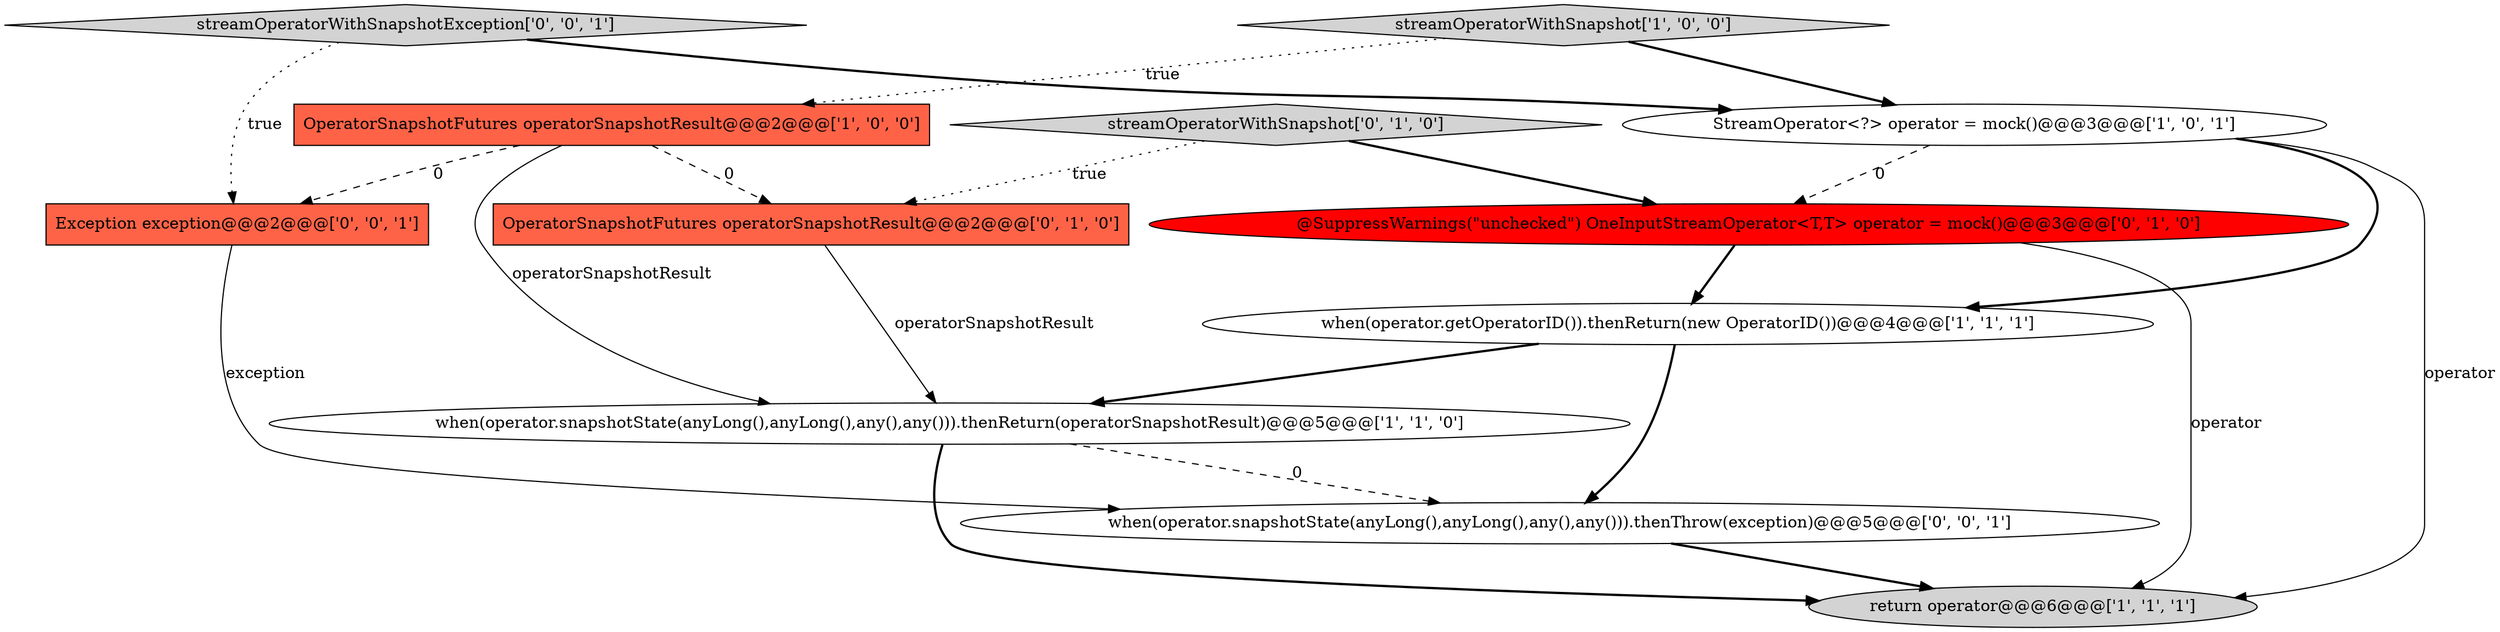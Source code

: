 digraph {
4 [style = filled, label = "streamOperatorWithSnapshot['1', '0', '0']", fillcolor = lightgray, shape = diamond image = "AAA0AAABBB1BBB"];
0 [style = filled, label = "StreamOperator<?> operator = mock()@@@3@@@['1', '0', '1']", fillcolor = white, shape = ellipse image = "AAA0AAABBB1BBB"];
9 [style = filled, label = "when(operator.snapshotState(anyLong(),anyLong(),any(),any())).thenThrow(exception)@@@5@@@['0', '0', '1']", fillcolor = white, shape = ellipse image = "AAA0AAABBB3BBB"];
7 [style = filled, label = "streamOperatorWithSnapshot['0', '1', '0']", fillcolor = lightgray, shape = diamond image = "AAA0AAABBB2BBB"];
6 [style = filled, label = "@SuppressWarnings(\"unchecked\") OneInputStreamOperator<T,T> operator = mock()@@@3@@@['0', '1', '0']", fillcolor = red, shape = ellipse image = "AAA1AAABBB2BBB"];
8 [style = filled, label = "OperatorSnapshotFutures operatorSnapshotResult@@@2@@@['0', '1', '0']", fillcolor = tomato, shape = box image = "AAA1AAABBB2BBB"];
5 [style = filled, label = "when(operator.snapshotState(anyLong(),anyLong(),any(),any())).thenReturn(operatorSnapshotResult)@@@5@@@['1', '1', '0']", fillcolor = white, shape = ellipse image = "AAA0AAABBB1BBB"];
2 [style = filled, label = "return operator@@@6@@@['1', '1', '1']", fillcolor = lightgray, shape = ellipse image = "AAA0AAABBB1BBB"];
11 [style = filled, label = "streamOperatorWithSnapshotException['0', '0', '1']", fillcolor = lightgray, shape = diamond image = "AAA0AAABBB3BBB"];
3 [style = filled, label = "OperatorSnapshotFutures operatorSnapshotResult@@@2@@@['1', '0', '0']", fillcolor = tomato, shape = box image = "AAA1AAABBB1BBB"];
10 [style = filled, label = "Exception exception@@@2@@@['0', '0', '1']", fillcolor = tomato, shape = box image = "AAA0AAABBB3BBB"];
1 [style = filled, label = "when(operator.getOperatorID()).thenReturn(new OperatorID())@@@4@@@['1', '1', '1']", fillcolor = white, shape = ellipse image = "AAA0AAABBB1BBB"];
1->5 [style = bold, label=""];
9->2 [style = bold, label=""];
11->10 [style = dotted, label="true"];
0->6 [style = dashed, label="0"];
5->9 [style = dashed, label="0"];
10->9 [style = solid, label="exception"];
6->2 [style = solid, label="operator"];
1->9 [style = bold, label=""];
4->0 [style = bold, label=""];
6->1 [style = bold, label=""];
5->2 [style = bold, label=""];
3->5 [style = solid, label="operatorSnapshotResult"];
11->0 [style = bold, label=""];
4->3 [style = dotted, label="true"];
0->1 [style = bold, label=""];
7->6 [style = bold, label=""];
3->8 [style = dashed, label="0"];
3->10 [style = dashed, label="0"];
8->5 [style = solid, label="operatorSnapshotResult"];
7->8 [style = dotted, label="true"];
0->2 [style = solid, label="operator"];
}

